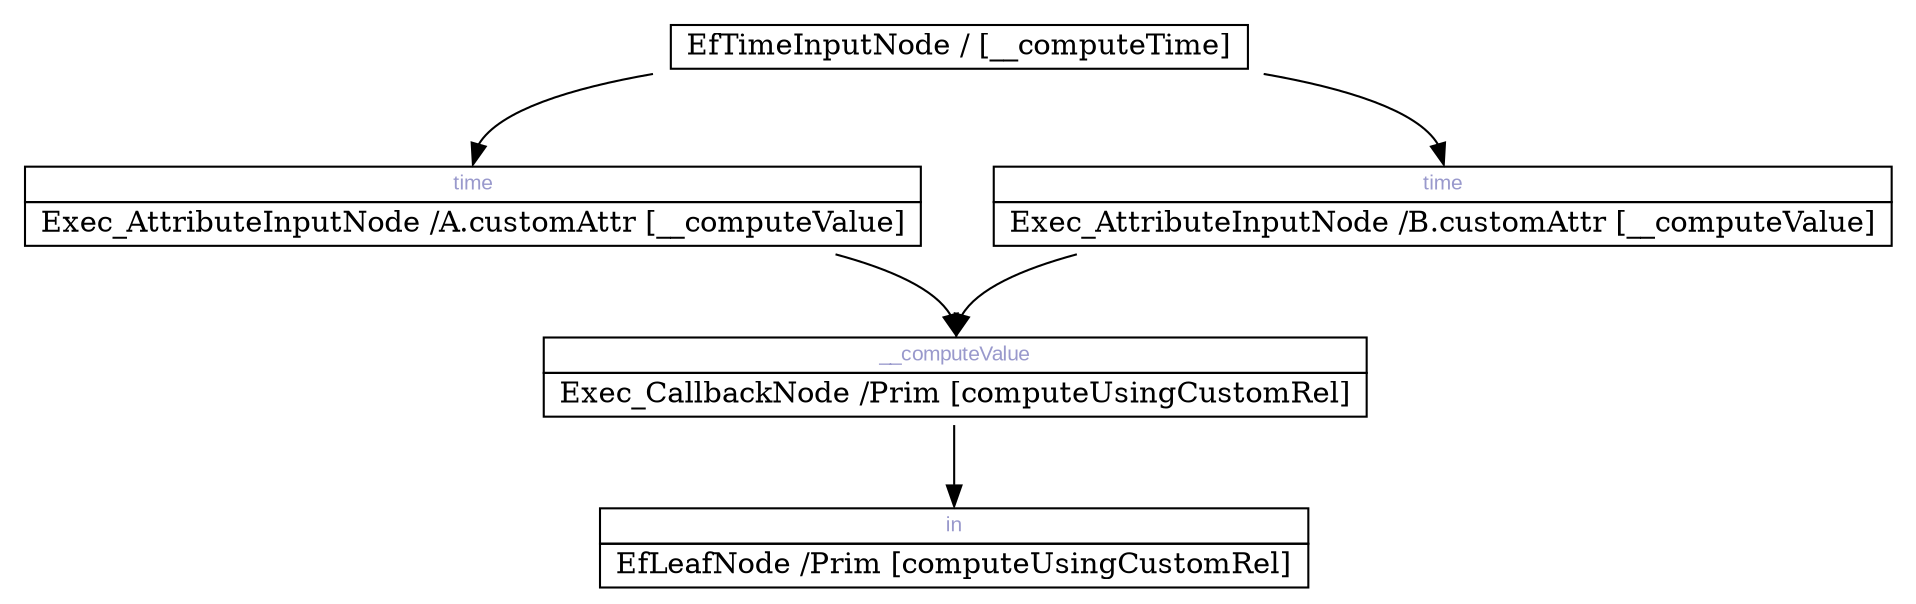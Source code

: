 digraph network {
	rankdir=TB;
	page="8.5, 11";

	node [shape=plaintext];
		"0x7f831d8d2d70" [label=<
		<TABLE BORDER="0" CELLBORDER="1" CELLSPACING="0">
			<TR><TD COLSPAN="1"> EfTimeInputNode / [__computeTime] </TD></TR>
		</TABLE>>];
	node [shape=plaintext];
		"0x7f8320a09460" [label=<
		<TABLE BORDER="0" CELLBORDER="1" CELLSPACING="0">
			<TR><TD PORT="0x7f8320b1f4e0" COLSPAN="1"><FONT POINT-SIZE="10" FACE="Arial" COLOR="#9999cc">__computeValue</FONT></TD></TR>
			<TR><TD COLSPAN="1"> Exec_CallbackNode /Prim [computeUsingCustomRel] </TD></TR>
		</TABLE>>];
	node [shape=plaintext];
		"0x7f8320a6e030" [label=<
		<TABLE BORDER="0" CELLBORDER="1" CELLSPACING="0">
			<TR><TD PORT="0x7f8317461a20" COLSPAN="1"><FONT POINT-SIZE="10" FACE="Arial" COLOR="#9999cc">in</FONT></TD></TR>
			<TR><TD COLSPAN="1"> EfLeafNode /Prim [computeUsingCustomRel] </TD></TR>
		</TABLE>>];
	node [shape=plaintext];
		"0x7f8321a2a600" [label=<
		<TABLE BORDER="0" CELLBORDER="1" CELLSPACING="0">
			<TR><TD PORT="0x7f8321ab63e0" COLSPAN="1"><FONT POINT-SIZE="10" FACE="Arial" COLOR="#9999cc">time</FONT></TD></TR>
			<TR><TD COLSPAN="1"> Exec_AttributeInputNode /A.customAttr [__computeValue] </TD></TR>
		</TABLE>>];
	node [shape=plaintext];
		"0x7f8317e84000" [label=<
		<TABLE BORDER="0" CELLBORDER="1" CELLSPACING="0">
			<TR><TD PORT="0x7f8316311750" COLSPAN="1"><FONT POINT-SIZE="10" FACE="Arial" COLOR="#9999cc">time</FONT></TD></TR>
			<TR><TD COLSPAN="1"> Exec_AttributeInputNode /B.customAttr [__computeValue] </TD></TR>
		</TABLE>>];
		"0x7f8321a2a600" -> "0x7f8320a09460":"0x7f8320b1f4e0":n;
		"0x7f8317e84000" -> "0x7f8320a09460":"0x7f8320b1f4e0":n;
		"0x7f8320a09460" -> "0x7f8320a6e030":"0x7f8317461a20":n;
		"0x7f831d8d2d70" -> "0x7f8321a2a600":"0x7f8321ab63e0":n;
		"0x7f831d8d2d70" -> "0x7f8317e84000":"0x7f8316311750":n;
}

